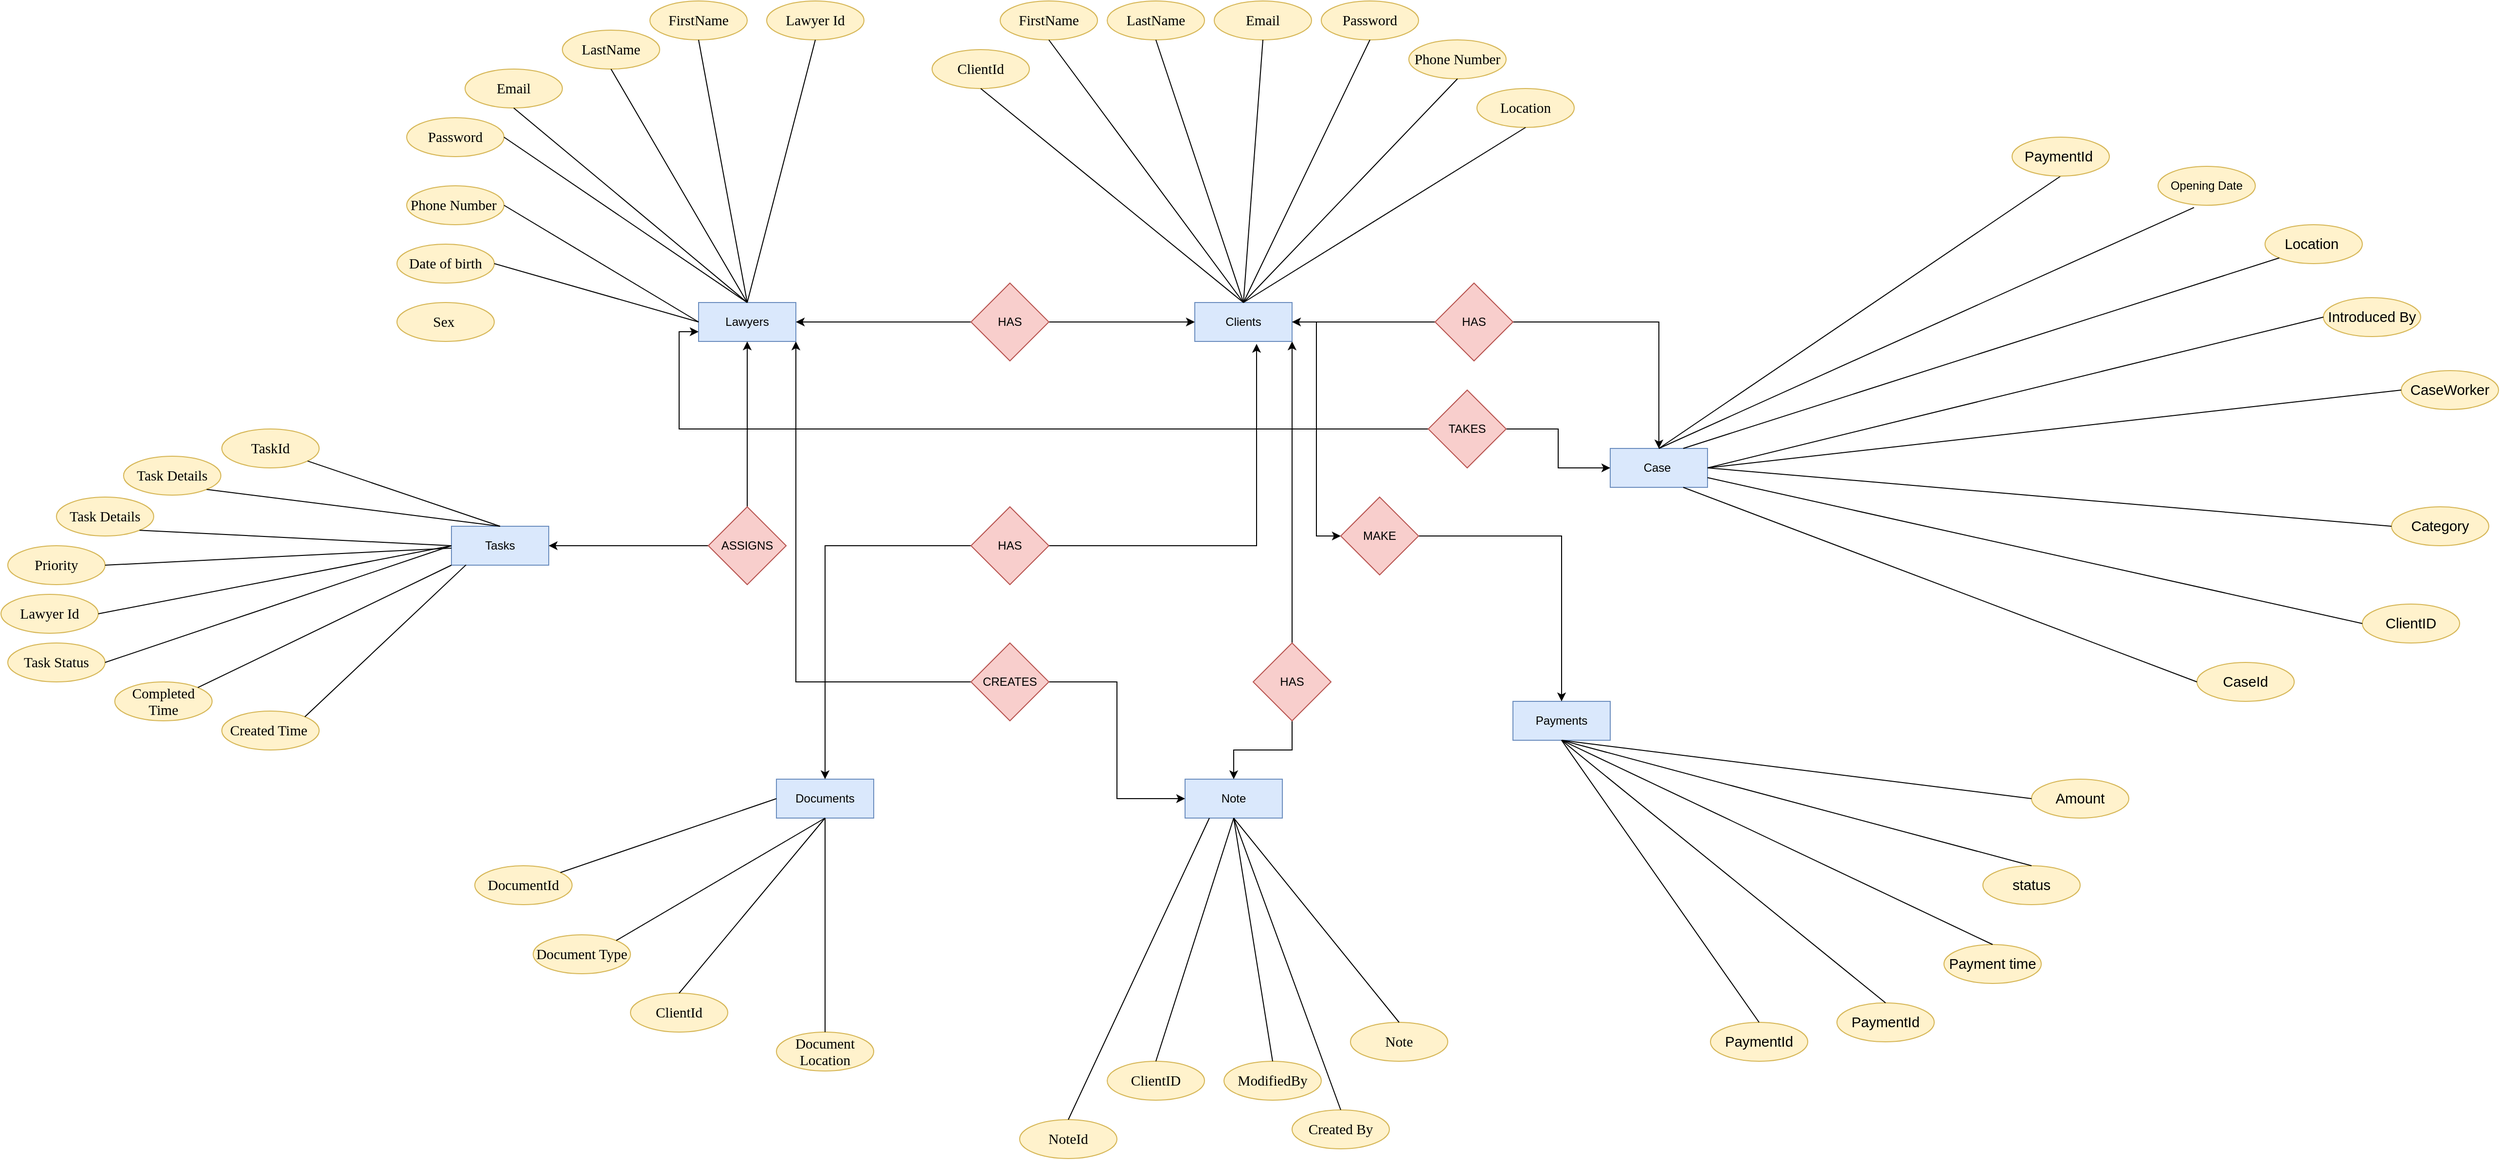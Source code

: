 <mxfile version="20.7.4" type="device"><diagram id="Td7bKDPnOObk0JLX75oe" name="Page-1"><mxGraphModel dx="3915" dy="756" grid="1" gridSize="10" guides="1" tooltips="1" connect="1" arrows="1" fold="1" page="1" pageScale="1" pageWidth="827" pageHeight="1169" math="0" shadow="0"><root><mxCell id="0"/><mxCell id="1" parent="0"/><mxCell id="ip3FR76EU3fCz5TI9xmI-1" value="Lawyers" style="whiteSpace=wrap;html=1;align=center;fillColor=#dae8fc;strokeColor=#6c8ebf;" parent="1" vertex="1"><mxGeometry x="-1400" y="550" width="100" height="40" as="geometry"/></mxCell><mxCell id="ip3FR76EU3fCz5TI9xmI-6" value="&lt;span style=&quot;font-size: 11pt; line-height: 115%; font-family: Cambria, serif;&quot;&gt;Lawyer Id&lt;/span&gt;" style="ellipse;whiteSpace=wrap;html=1;align=center;fillColor=#fff2cc;strokeColor=#d6b656;" parent="1" vertex="1"><mxGeometry x="-1330" y="240" width="100" height="40" as="geometry"/></mxCell><mxCell id="ip3FR76EU3fCz5TI9xmI-8" value="" style="endArrow=none;html=1;rounded=0;entryX=0.5;entryY=0;entryDx=0;entryDy=0;exitX=0.5;exitY=1;exitDx=0;exitDy=0;" parent="1" source="ip3FR76EU3fCz5TI9xmI-6" target="ip3FR76EU3fCz5TI9xmI-1" edge="1"><mxGeometry relative="1" as="geometry"><mxPoint x="-890" y="220" as="sourcePoint"/><mxPoint x="-720" y="220" as="targetPoint"/></mxGeometry></mxCell><mxCell id="ip3FR76EU3fCz5TI9xmI-11" value="&lt;span style=&quot;font-size: 11pt; line-height: 115%; font-family: Cambria, serif;&quot;&gt;FirstName&lt;/span&gt;" style="ellipse;whiteSpace=wrap;html=1;align=center;fillColor=#fff2cc;strokeColor=#d6b656;" parent="1" vertex="1"><mxGeometry x="-1450" y="240" width="100" height="40" as="geometry"/></mxCell><mxCell id="ip3FR76EU3fCz5TI9xmI-12" value="&lt;span style=&quot;font-size: 11pt; line-height: 115%; font-family: Cambria, serif;&quot;&gt;LastName&lt;/span&gt;" style="ellipse;whiteSpace=wrap;html=1;align=center;fillColor=#fff2cc;strokeColor=#d6b656;" parent="1" vertex="1"><mxGeometry x="-1540" y="270" width="100" height="40" as="geometry"/></mxCell><mxCell id="ip3FR76EU3fCz5TI9xmI-13" value="&lt;span style=&quot;font-size: 11pt; line-height: 115%; font-family: Cambria, serif;&quot;&gt;Email&lt;/span&gt;" style="ellipse;whiteSpace=wrap;html=1;align=center;fillColor=#fff2cc;strokeColor=#d6b656;" parent="1" vertex="1"><mxGeometry x="-1640" y="310" width="100" height="40" as="geometry"/></mxCell><mxCell id="ip3FR76EU3fCz5TI9xmI-14" value="Documents" style="whiteSpace=wrap;html=1;align=center;fillColor=#dae8fc;strokeColor=#6c8ebf;" parent="1" vertex="1"><mxGeometry x="-1320" y="1040" width="100" height="40" as="geometry"/></mxCell><mxCell id="iohqWmao3BX7HoKbUxDO-8" style="edgeStyle=orthogonalEdgeStyle;rounded=0;orthogonalLoop=1;jettySize=auto;html=1;entryX=0;entryY=0.5;entryDx=0;entryDy=0;" edge="1" parent="1" source="ip3FR76EU3fCz5TI9xmI-15" target="iohqWmao3BX7HoKbUxDO-7"><mxGeometry relative="1" as="geometry"/></mxCell><mxCell id="ip3FR76EU3fCz5TI9xmI-15" value="Clients" style="whiteSpace=wrap;html=1;align=center;fillColor=#dae8fc;strokeColor=#6c8ebf;" parent="1" vertex="1"><mxGeometry x="-890" y="550" width="100" height="40" as="geometry"/></mxCell><mxCell id="ip3FR76EU3fCz5TI9xmI-16" value="Note" style="whiteSpace=wrap;html=1;align=center;fillColor=#dae8fc;strokeColor=#6c8ebf;" parent="1" vertex="1"><mxGeometry x="-900" y="1040" width="100" height="40" as="geometry"/></mxCell><mxCell id="ip3FR76EU3fCz5TI9xmI-17" value="Tasks" style="whiteSpace=wrap;html=1;align=center;fillColor=#dae8fc;strokeColor=#6c8ebf;" parent="1" vertex="1"><mxGeometry x="-1654" y="780" width="100" height="40" as="geometry"/></mxCell><mxCell id="ip3FR76EU3fCz5TI9xmI-19" value="Payments" style="whiteSpace=wrap;html=1;align=center;fillColor=#dae8fc;strokeColor=#6c8ebf;" parent="1" vertex="1"><mxGeometry x="-563" y="960" width="100" height="40" as="geometry"/></mxCell><mxCell id="ip3FR76EU3fCz5TI9xmI-21" value="Case&amp;nbsp;" style="whiteSpace=wrap;html=1;align=center;fillColor=#dae8fc;strokeColor=#6c8ebf;" parent="1" vertex="1"><mxGeometry x="-463" y="700" width="100" height="40" as="geometry"/></mxCell><mxCell id="ip3FR76EU3fCz5TI9xmI-24" value="&lt;span style=&quot;font-size: 11pt; line-height: 115%; font-family: Cambria, serif;&quot;&gt;Password&lt;/span&gt;" style="ellipse;whiteSpace=wrap;html=1;align=center;fillColor=#fff2cc;strokeColor=#d6b656;" parent="1" vertex="1"><mxGeometry x="-1700" y="360" width="100" height="40" as="geometry"/></mxCell><mxCell id="ip3FR76EU3fCz5TI9xmI-25" value="&lt;span style=&quot;font-size: 11pt; line-height: 115%; font-family: Cambria, serif;&quot;&gt;Phone Number&amp;nbsp;&lt;/span&gt;" style="ellipse;whiteSpace=wrap;html=1;align=center;fillColor=#fff2cc;strokeColor=#d6b656;" parent="1" vertex="1"><mxGeometry x="-1700" y="430" width="100" height="40" as="geometry"/></mxCell><mxCell id="ip3FR76EU3fCz5TI9xmI-26" value="&lt;span style=&quot;font-size: 11pt; line-height: 115%; font-family: Cambria, serif;&quot;&gt;Date of birth&lt;/span&gt;" style="ellipse;whiteSpace=wrap;html=1;align=center;fillColor=#fff2cc;strokeColor=#d6b656;" parent="1" vertex="1"><mxGeometry x="-1710" y="490" width="100" height="40" as="geometry"/></mxCell><mxCell id="ip3FR76EU3fCz5TI9xmI-27" value="" style="endArrow=none;html=1;rounded=0;entryX=0.5;entryY=1;entryDx=0;entryDy=0;exitX=0.5;exitY=0;exitDx=0;exitDy=0;" parent="1" source="ip3FR76EU3fCz5TI9xmI-1" target="ip3FR76EU3fCz5TI9xmI-11" edge="1"><mxGeometry relative="1" as="geometry"><mxPoint x="-1500" y="400" as="sourcePoint"/><mxPoint x="-1340" y="400" as="targetPoint"/></mxGeometry></mxCell><mxCell id="ip3FR76EU3fCz5TI9xmI-32" value="" style="endArrow=none;html=1;rounded=0;entryX=0.5;entryY=1;entryDx=0;entryDy=0;exitX=0.5;exitY=0;exitDx=0;exitDy=0;" parent="1" source="ip3FR76EU3fCz5TI9xmI-1" target="ip3FR76EU3fCz5TI9xmI-12" edge="1"><mxGeometry relative="1" as="geometry"><mxPoint x="-1300" y="610" as="sourcePoint"/><mxPoint x="-1140" y="610" as="targetPoint"/></mxGeometry></mxCell><mxCell id="ip3FR76EU3fCz5TI9xmI-33" value="" style="endArrow=none;html=1;rounded=0;entryX=0.5;entryY=1;entryDx=0;entryDy=0;exitX=0.5;exitY=0;exitDx=0;exitDy=0;" parent="1" source="ip3FR76EU3fCz5TI9xmI-1" target="ip3FR76EU3fCz5TI9xmI-13" edge="1"><mxGeometry relative="1" as="geometry"><mxPoint x="-1300" y="610" as="sourcePoint"/><mxPoint x="-1140" y="610" as="targetPoint"/></mxGeometry></mxCell><mxCell id="ip3FR76EU3fCz5TI9xmI-34" value="" style="endArrow=none;html=1;rounded=0;exitX=1;exitY=0.5;exitDx=0;exitDy=0;entryX=0.5;entryY=0;entryDx=0;entryDy=0;" parent="1" source="ip3FR76EU3fCz5TI9xmI-24" target="ip3FR76EU3fCz5TI9xmI-1" edge="1"><mxGeometry relative="1" as="geometry"><mxPoint x="-1530" y="680" as="sourcePoint"/><mxPoint x="-1370" y="680" as="targetPoint"/></mxGeometry></mxCell><mxCell id="ip3FR76EU3fCz5TI9xmI-35" value="" style="endArrow=none;html=1;rounded=0;exitX=1;exitY=0.5;exitDx=0;exitDy=0;entryX=0;entryY=0.5;entryDx=0;entryDy=0;" parent="1" source="ip3FR76EU3fCz5TI9xmI-25" target="ip3FR76EU3fCz5TI9xmI-1" edge="1"><mxGeometry relative="1" as="geometry"><mxPoint x="-1580" y="620" as="sourcePoint"/><mxPoint x="-1420" y="620" as="targetPoint"/></mxGeometry></mxCell><mxCell id="ip3FR76EU3fCz5TI9xmI-36" value="" style="endArrow=none;html=1;rounded=0;exitX=1;exitY=0.5;exitDx=0;exitDy=0;entryX=0;entryY=0.5;entryDx=0;entryDy=0;" parent="1" source="ip3FR76EU3fCz5TI9xmI-26" target="ip3FR76EU3fCz5TI9xmI-1" edge="1"><mxGeometry relative="1" as="geometry"><mxPoint x="-1600" y="630" as="sourcePoint"/><mxPoint x="-1440" y="630" as="targetPoint"/></mxGeometry></mxCell><mxCell id="ip3FR76EU3fCz5TI9xmI-37" value="&lt;span style=&quot;font-size: 11pt; line-height: 115%; font-family: Cambria, serif;&quot;&gt;Task Details&lt;/span&gt;" style="ellipse;whiteSpace=wrap;html=1;align=center;fillColor=#fff2cc;strokeColor=#d6b656;" parent="1" vertex="1"><mxGeometry x="-1991" y="708" width="100" height="40" as="geometry"/></mxCell><mxCell id="ip3FR76EU3fCz5TI9xmI-38" value="&lt;span style=&quot;font-size: 11pt; line-height: 115%; font-family: Cambria, serif;&quot;&gt;Task Details&lt;/span&gt;" style="ellipse;whiteSpace=wrap;html=1;align=center;fillColor=#fff2cc;strokeColor=#d6b656;" parent="1" vertex="1"><mxGeometry x="-2060" y="750" width="100" height="40" as="geometry"/></mxCell><mxCell id="ip3FR76EU3fCz5TI9xmI-39" value="&lt;span style=&quot;font-size: 11pt; line-height: 115%; font-family: Cambria, serif;&quot;&gt;Priority&lt;/span&gt;" style="ellipse;whiteSpace=wrap;html=1;align=center;fillColor=#fff2cc;strokeColor=#d6b656;" parent="1" vertex="1"><mxGeometry x="-2110" y="800" width="100" height="40" as="geometry"/></mxCell><mxCell id="ip3FR76EU3fCz5TI9xmI-40" value="&lt;span style=&quot;font-size: 11pt; line-height: 115%; font-family: Cambria, serif;&quot;&gt;TaskId&lt;/span&gt;" style="ellipse;whiteSpace=wrap;html=1;align=center;fillColor=#fff2cc;strokeColor=#d6b656;" parent="1" vertex="1"><mxGeometry x="-1890" y="680" width="100" height="40" as="geometry"/></mxCell><mxCell id="ip3FR76EU3fCz5TI9xmI-41" value="&lt;span style=&quot;font-size: 11pt; line-height: 115%; font-family: Cambria, serif;&quot;&gt;Task Status&lt;/span&gt;" style="ellipse;whiteSpace=wrap;html=1;align=center;fillColor=#fff2cc;strokeColor=#d6b656;" parent="1" vertex="1"><mxGeometry x="-2110" y="900" width="100" height="40" as="geometry"/></mxCell><mxCell id="ip3FR76EU3fCz5TI9xmI-42" value="&lt;span style=&quot;font-size: 11pt; line-height: 115%; font-family: Cambria, serif;&quot;&gt;Completed Time&lt;/span&gt;" style="ellipse;whiteSpace=wrap;html=1;align=center;fillColor=#fff2cc;strokeColor=#d6b656;" parent="1" vertex="1"><mxGeometry x="-2000" y="940" width="100" height="40" as="geometry"/></mxCell><mxCell id="ip3FR76EU3fCz5TI9xmI-44" value="&lt;span style=&quot;font-size: 11pt; line-height: 115%; font-family: Cambria, serif;&quot;&gt;Created Time&amp;nbsp;&lt;/span&gt;" style="ellipse;whiteSpace=wrap;html=1;align=center;fillColor=#fff2cc;strokeColor=#d6b656;" parent="1" vertex="1"><mxGeometry x="-1890" y="970" width="100" height="40" as="geometry"/></mxCell><mxCell id="ip3FR76EU3fCz5TI9xmI-45" value="&lt;span style=&quot;font-size: 11pt; line-height: 115%; font-family: Cambria, serif;&quot;&gt;Lawyer Id&lt;/span&gt;" style="ellipse;whiteSpace=wrap;html=1;align=center;fillColor=#fff2cc;strokeColor=#d6b656;" parent="1" vertex="1"><mxGeometry x="-2117" y="850" width="100" height="40" as="geometry"/></mxCell><mxCell id="ip3FR76EU3fCz5TI9xmI-46" value="" style="endArrow=none;html=1;rounded=0;entryX=0.5;entryY=0;entryDx=0;entryDy=0;" parent="1" source="ip3FR76EU3fCz5TI9xmI-40" target="ip3FR76EU3fCz5TI9xmI-17" edge="1"><mxGeometry relative="1" as="geometry"><mxPoint x="-1810" y="820" as="sourcePoint"/><mxPoint x="-1650" y="820" as="targetPoint"/></mxGeometry></mxCell><mxCell id="ip3FR76EU3fCz5TI9xmI-47" value="" style="endArrow=none;html=1;rounded=0;exitX=1;exitY=1;exitDx=0;exitDy=0;entryX=0.5;entryY=0;entryDx=0;entryDy=0;" parent="1" source="ip3FR76EU3fCz5TI9xmI-37" target="ip3FR76EU3fCz5TI9xmI-17" edge="1"><mxGeometry relative="1" as="geometry"><mxPoint x="-1850" y="820" as="sourcePoint"/><mxPoint x="-1690" y="820" as="targetPoint"/></mxGeometry></mxCell><mxCell id="ip3FR76EU3fCz5TI9xmI-48" value="" style="endArrow=none;html=1;rounded=0;exitX=1;exitY=1;exitDx=0;exitDy=0;entryX=0;entryY=0.5;entryDx=0;entryDy=0;" parent="1" source="ip3FR76EU3fCz5TI9xmI-38" target="ip3FR76EU3fCz5TI9xmI-17" edge="1"><mxGeometry relative="1" as="geometry"><mxPoint x="-1870" y="840" as="sourcePoint"/><mxPoint x="-1710" y="840" as="targetPoint"/></mxGeometry></mxCell><mxCell id="ip3FR76EU3fCz5TI9xmI-49" value="" style="endArrow=none;html=1;rounded=0;exitX=1;exitY=0.5;exitDx=0;exitDy=0;" parent="1" source="ip3FR76EU3fCz5TI9xmI-39" edge="1" target="ip3FR76EU3fCz5TI9xmI-17"><mxGeometry relative="1" as="geometry"><mxPoint x="-1930" y="840" as="sourcePoint"/><mxPoint x="-1650" y="850" as="targetPoint"/></mxGeometry></mxCell><mxCell id="ip3FR76EU3fCz5TI9xmI-58" value="" style="endArrow=none;html=1;rounded=0;exitX=1;exitY=0.5;exitDx=0;exitDy=0;entryX=0;entryY=0.5;entryDx=0;entryDy=0;" parent="1" source="ip3FR76EU3fCz5TI9xmI-41" target="ip3FR76EU3fCz5TI9xmI-17" edge="1"><mxGeometry relative="1" as="geometry"><mxPoint x="-1840" y="920" as="sourcePoint"/><mxPoint x="-1680" y="920" as="targetPoint"/></mxGeometry></mxCell><mxCell id="ip3FR76EU3fCz5TI9xmI-59" value="" style="endArrow=none;html=1;rounded=0;exitX=1;exitY=0.5;exitDx=0;exitDy=0;entryX=0;entryY=0.5;entryDx=0;entryDy=0;" parent="1" source="ip3FR76EU3fCz5TI9xmI-45" target="ip3FR76EU3fCz5TI9xmI-17" edge="1"><mxGeometry relative="1" as="geometry"><mxPoint x="-1840" y="920" as="sourcePoint"/><mxPoint x="-1660" y="850" as="targetPoint"/></mxGeometry></mxCell><mxCell id="ip3FR76EU3fCz5TI9xmI-60" value="" style="endArrow=none;html=1;rounded=0;exitX=1;exitY=0;exitDx=0;exitDy=0;entryX=0.15;entryY=0.992;entryDx=0;entryDy=0;entryPerimeter=0;" parent="1" source="ip3FR76EU3fCz5TI9xmI-44" target="ip3FR76EU3fCz5TI9xmI-17" edge="1"><mxGeometry relative="1" as="geometry"><mxPoint x="-1840" y="920" as="sourcePoint"/><mxPoint x="-1680" y="920" as="targetPoint"/></mxGeometry></mxCell><mxCell id="ip3FR76EU3fCz5TI9xmI-61" value="" style="endArrow=none;html=1;rounded=0;exitX=1;exitY=0;exitDx=0;exitDy=0;entryX=0;entryY=1;entryDx=0;entryDy=0;" parent="1" source="ip3FR76EU3fCz5TI9xmI-42" target="ip3FR76EU3fCz5TI9xmI-17" edge="1"><mxGeometry relative="1" as="geometry"><mxPoint x="-1840" y="920" as="sourcePoint"/><mxPoint x="-1680" y="920" as="targetPoint"/></mxGeometry></mxCell><mxCell id="ip3FR76EU3fCz5TI9xmI-62" value="&lt;span style=&quot;font-size: 11pt; line-height: 115%; font-family: Cambria, serif;&quot;&gt;Document Type&lt;/span&gt;" style="ellipse;whiteSpace=wrap;html=1;align=center;fillColor=#fff2cc;strokeColor=#d6b656;" parent="1" vertex="1"><mxGeometry x="-1570" y="1200" width="100" height="40" as="geometry"/></mxCell><mxCell id="ip3FR76EU3fCz5TI9xmI-63" value="&lt;span style=&quot;font-size: 11pt; line-height: 115%; font-family: Cambria, serif;&quot;&gt;ClientId&lt;/span&gt;" style="ellipse;whiteSpace=wrap;html=1;align=center;fillColor=#fff2cc;strokeColor=#d6b656;" parent="1" vertex="1"><mxGeometry x="-1470" y="1260" width="100" height="40" as="geometry"/></mxCell><mxCell id="ip3FR76EU3fCz5TI9xmI-64" value="&lt;span style=&quot;font-size: 11pt; line-height: 115%; font-family: Cambria, serif;&quot;&gt;Document Location&lt;/span&gt;" style="ellipse;whiteSpace=wrap;html=1;align=center;fillColor=#fff2cc;strokeColor=#d6b656;" parent="1" vertex="1"><mxGeometry x="-1320" y="1300" width="100" height="40" as="geometry"/></mxCell><mxCell id="ip3FR76EU3fCz5TI9xmI-65" value="&lt;span style=&quot;font-size: 11pt; line-height: 115%; font-family: Cambria, serif;&quot;&gt;DocumentId&lt;/span&gt;" style="ellipse;whiteSpace=wrap;html=1;align=center;fillColor=#fff2cc;strokeColor=#d6b656;" parent="1" vertex="1"><mxGeometry x="-1630" y="1129" width="100" height="40" as="geometry"/></mxCell><mxCell id="ip3FR76EU3fCz5TI9xmI-67" value="" style="endArrow=none;html=1;rounded=0;exitX=0.5;exitY=0;exitDx=0;exitDy=0;entryX=0.5;entryY=1;entryDx=0;entryDy=0;" parent="1" source="ip3FR76EU3fCz5TI9xmI-64" target="ip3FR76EU3fCz5TI9xmI-14" edge="1"><mxGeometry relative="1" as="geometry"><mxPoint x="-1190" y="1040" as="sourcePoint"/><mxPoint x="-1030" y="1040" as="targetPoint"/></mxGeometry></mxCell><mxCell id="ip3FR76EU3fCz5TI9xmI-68" value="" style="endArrow=none;html=1;rounded=0;exitX=0.5;exitY=0;exitDx=0;exitDy=0;entryX=0.5;entryY=1;entryDx=0;entryDy=0;" parent="1" source="ip3FR76EU3fCz5TI9xmI-63" target="ip3FR76EU3fCz5TI9xmI-14" edge="1"><mxGeometry relative="1" as="geometry"><mxPoint x="-1190" y="1040" as="sourcePoint"/><mxPoint x="-1030" y="1040" as="targetPoint"/></mxGeometry></mxCell><mxCell id="ip3FR76EU3fCz5TI9xmI-69" value="" style="endArrow=none;html=1;rounded=0;exitX=1;exitY=0;exitDx=0;exitDy=0;entryX=0.5;entryY=1;entryDx=0;entryDy=0;" parent="1" source="ip3FR76EU3fCz5TI9xmI-62" target="ip3FR76EU3fCz5TI9xmI-14" edge="1"><mxGeometry relative="1" as="geometry"><mxPoint x="-1190" y="1040" as="sourcePoint"/><mxPoint x="-1030" y="1040" as="targetPoint"/></mxGeometry></mxCell><mxCell id="ip3FR76EU3fCz5TI9xmI-70" value="" style="endArrow=none;html=1;rounded=0;entryX=0;entryY=0.5;entryDx=0;entryDy=0;" parent="1" source="ip3FR76EU3fCz5TI9xmI-65" target="ip3FR76EU3fCz5TI9xmI-14" edge="1"><mxGeometry relative="1" as="geometry"><mxPoint x="-1190" y="1040" as="sourcePoint"/><mxPoint x="-1030" y="1040" as="targetPoint"/></mxGeometry></mxCell><mxCell id="ip3FR76EU3fCz5TI9xmI-73" value="&lt;span style=&quot;font-size: 11pt; line-height: 115%; font-family: Cambria, serif;&quot;&gt;FirstName&lt;/span&gt;" style="ellipse;whiteSpace=wrap;html=1;align=center;fillColor=#fff2cc;strokeColor=#d6b656;" parent="1" vertex="1"><mxGeometry x="-1090" y="240" width="100" height="40" as="geometry"/></mxCell><mxCell id="ip3FR76EU3fCz5TI9xmI-74" value="&lt;span style=&quot;font-size: 11pt; line-height: 115%; font-family: Cambria, serif;&quot;&gt;LastName&lt;/span&gt;" style="ellipse;whiteSpace=wrap;html=1;align=center;fillColor=#fff2cc;strokeColor=#d6b656;" parent="1" vertex="1"><mxGeometry x="-980" y="240" width="100" height="40" as="geometry"/></mxCell><mxCell id="ip3FR76EU3fCz5TI9xmI-75" value="&lt;span style=&quot;font-size: 11pt; line-height: 115%; font-family: Cambria, serif;&quot;&gt;Email&lt;/span&gt;" style="ellipse;whiteSpace=wrap;html=1;align=center;fillColor=#fff2cc;strokeColor=#d6b656;" parent="1" vertex="1"><mxGeometry x="-870" y="240" width="100" height="40" as="geometry"/></mxCell><mxCell id="ip3FR76EU3fCz5TI9xmI-76" value="&lt;span style=&quot;font-size: 11pt; line-height: 115%; font-family: Cambria, serif;&quot;&gt;Password&lt;/span&gt;" style="ellipse;whiteSpace=wrap;html=1;align=center;fillColor=#fff2cc;strokeColor=#d6b656;" parent="1" vertex="1"><mxGeometry x="-760" y="240" width="100" height="40" as="geometry"/></mxCell><mxCell id="ip3FR76EU3fCz5TI9xmI-77" value="&lt;span style=&quot;font-size: 11pt; line-height: 115%; font-family: Cambria, serif;&quot;&gt;Phone Number&lt;/span&gt;" style="ellipse;whiteSpace=wrap;html=1;align=center;fillColor=#fff2cc;strokeColor=#d6b656;" parent="1" vertex="1"><mxGeometry x="-670" y="280" width="100" height="40" as="geometry"/></mxCell><mxCell id="ip3FR76EU3fCz5TI9xmI-78" value="&lt;span style=&quot;font-size: 11pt; line-height: 115%; font-family: Cambria, serif;&quot;&gt;ClientId&lt;/span&gt;" style="ellipse;whiteSpace=wrap;html=1;align=center;fillColor=#fff2cc;strokeColor=#d6b656;" parent="1" vertex="1"><mxGeometry x="-1160" y="290" width="100" height="40" as="geometry"/></mxCell><mxCell id="ip3FR76EU3fCz5TI9xmI-79" value="&lt;span style=&quot;font-size: 11pt; line-height: 115%; font-family: Cambria, serif;&quot;&gt;Location&lt;/span&gt;" style="ellipse;whiteSpace=wrap;html=1;align=center;fillColor=#fff2cc;strokeColor=#d6b656;" parent="1" vertex="1"><mxGeometry x="-600" y="330" width="100" height="40" as="geometry"/></mxCell><mxCell id="ip3FR76EU3fCz5TI9xmI-82" value="" style="endArrow=none;html=1;rounded=0;exitX=0.5;exitY=1;exitDx=0;exitDy=0;entryX=0.5;entryY=0;entryDx=0;entryDy=0;" parent="1" source="ip3FR76EU3fCz5TI9xmI-79" target="ip3FR76EU3fCz5TI9xmI-15" edge="1"><mxGeometry relative="1" as="geometry"><mxPoint x="-1190" y="540" as="sourcePoint"/><mxPoint x="-1030" y="540" as="targetPoint"/></mxGeometry></mxCell><mxCell id="ip3FR76EU3fCz5TI9xmI-83" value="" style="endArrow=none;html=1;rounded=0;exitX=0.5;exitY=1;exitDx=0;exitDy=0;entryX=0.5;entryY=0;entryDx=0;entryDy=0;" parent="1" source="ip3FR76EU3fCz5TI9xmI-77" target="ip3FR76EU3fCz5TI9xmI-15" edge="1"><mxGeometry relative="1" as="geometry"><mxPoint x="-1190" y="540" as="sourcePoint"/><mxPoint x="-1030" y="540" as="targetPoint"/></mxGeometry></mxCell><mxCell id="ip3FR76EU3fCz5TI9xmI-84" value="" style="endArrow=none;html=1;rounded=0;exitX=0.5;exitY=1;exitDx=0;exitDy=0;entryX=0.5;entryY=0;entryDx=0;entryDy=0;" parent="1" source="ip3FR76EU3fCz5TI9xmI-76" target="ip3FR76EU3fCz5TI9xmI-15" edge="1"><mxGeometry relative="1" as="geometry"><mxPoint x="-1190" y="540" as="sourcePoint"/><mxPoint x="-1030" y="540" as="targetPoint"/></mxGeometry></mxCell><mxCell id="ip3FR76EU3fCz5TI9xmI-85" value="" style="endArrow=none;html=1;rounded=0;exitX=0.5;exitY=1;exitDx=0;exitDy=0;entryX=0.5;entryY=0;entryDx=0;entryDy=0;" parent="1" source="ip3FR76EU3fCz5TI9xmI-75" target="ip3FR76EU3fCz5TI9xmI-15" edge="1"><mxGeometry relative="1" as="geometry"><mxPoint x="-1190" y="540" as="sourcePoint"/><mxPoint x="-1030" y="540" as="targetPoint"/></mxGeometry></mxCell><mxCell id="ip3FR76EU3fCz5TI9xmI-86" value="" style="endArrow=none;html=1;rounded=0;exitX=0.5;exitY=1;exitDx=0;exitDy=0;entryX=0.5;entryY=0;entryDx=0;entryDy=0;" parent="1" source="ip3FR76EU3fCz5TI9xmI-74" target="ip3FR76EU3fCz5TI9xmI-15" edge="1"><mxGeometry relative="1" as="geometry"><mxPoint x="-1190" y="540" as="sourcePoint"/><mxPoint x="-1030" y="540" as="targetPoint"/></mxGeometry></mxCell><mxCell id="ip3FR76EU3fCz5TI9xmI-87" value="" style="endArrow=none;html=1;rounded=0;exitX=0.5;exitY=1;exitDx=0;exitDy=0;entryX=0.5;entryY=0;entryDx=0;entryDy=0;" parent="1" source="ip3FR76EU3fCz5TI9xmI-73" target="ip3FR76EU3fCz5TI9xmI-15" edge="1"><mxGeometry relative="1" as="geometry"><mxPoint x="-1190" y="540" as="sourcePoint"/><mxPoint x="-1030" y="540" as="targetPoint"/></mxGeometry></mxCell><mxCell id="ip3FR76EU3fCz5TI9xmI-88" value="" style="endArrow=none;html=1;rounded=0;exitX=0.5;exitY=1;exitDx=0;exitDy=0;entryX=0.5;entryY=0;entryDx=0;entryDy=0;" parent="1" source="ip3FR76EU3fCz5TI9xmI-78" target="ip3FR76EU3fCz5TI9xmI-15" edge="1"><mxGeometry relative="1" as="geometry"><mxPoint x="-1190" y="540" as="sourcePoint"/><mxPoint x="-1030" y="540" as="targetPoint"/></mxGeometry></mxCell><mxCell id="ip3FR76EU3fCz5TI9xmI-89" value="&lt;span style=&quot;font-size: 11pt; line-height: 115%; font-family: Cambria, serif;&quot;&gt;ClientID&lt;/span&gt;" style="ellipse;whiteSpace=wrap;html=1;align=center;fillColor=#fff2cc;strokeColor=#d6b656;" parent="1" vertex="1"><mxGeometry x="-980" y="1330" width="100" height="40" as="geometry"/></mxCell><mxCell id="ip3FR76EU3fCz5TI9xmI-90" value="&lt;span style=&quot;font-size: 11pt; line-height: 115%; font-family: Cambria, serif;&quot;&gt;ModifiedBy&lt;/span&gt;" style="ellipse;whiteSpace=wrap;html=1;align=center;fillColor=#fff2cc;strokeColor=#d6b656;" parent="1" vertex="1"><mxGeometry x="-860" y="1330" width="100" height="40" as="geometry"/></mxCell><mxCell id="ip3FR76EU3fCz5TI9xmI-91" value="&lt;span style=&quot;font-size: 11pt; line-height: 115%; font-family: Cambria, serif;&quot;&gt;Created By&lt;/span&gt;" style="ellipse;whiteSpace=wrap;html=1;align=center;fillColor=#fff2cc;strokeColor=#d6b656;" parent="1" vertex="1"><mxGeometry x="-790" y="1380" width="100" height="40" as="geometry"/></mxCell><mxCell id="ip3FR76EU3fCz5TI9xmI-92" value="&lt;span style=&quot;font-size: 11pt; line-height: 115%; font-family: Cambria, serif;&quot;&gt;NoteId&lt;/span&gt;" style="ellipse;whiteSpace=wrap;html=1;align=center;fillColor=#fff2cc;strokeColor=#d6b656;" parent="1" vertex="1"><mxGeometry x="-1070" y="1390" width="100" height="40" as="geometry"/></mxCell><mxCell id="ip3FR76EU3fCz5TI9xmI-93" value="&lt;span style=&quot;font-size: 11pt; line-height: 115%; font-family: Cambria, serif;&quot;&gt;Note&lt;/span&gt;" style="ellipse;whiteSpace=wrap;html=1;align=center;fillColor=#fff2cc;strokeColor=#d6b656;" parent="1" vertex="1"><mxGeometry x="-730" y="1290" width="100" height="40" as="geometry"/></mxCell><mxCell id="ip3FR76EU3fCz5TI9xmI-96" value="" style="endArrow=none;html=1;rounded=0;exitX=0.5;exitY=1;exitDx=0;exitDy=0;entryX=0.5;entryY=0;entryDx=0;entryDy=0;" parent="1" source="ip3FR76EU3fCz5TI9xmI-16" target="ip3FR76EU3fCz5TI9xmI-93" edge="1"><mxGeometry relative="1" as="geometry"><mxPoint x="-1190" y="1370" as="sourcePoint"/><mxPoint x="-1030" y="1370" as="targetPoint"/></mxGeometry></mxCell><mxCell id="ip3FR76EU3fCz5TI9xmI-97" value="" style="endArrow=none;html=1;rounded=0;exitX=0.5;exitY=1;exitDx=0;exitDy=0;entryX=0.5;entryY=0;entryDx=0;entryDy=0;" parent="1" source="ip3FR76EU3fCz5TI9xmI-16" target="ip3FR76EU3fCz5TI9xmI-91" edge="1"><mxGeometry relative="1" as="geometry"><mxPoint x="-1190" y="1370" as="sourcePoint"/><mxPoint x="-1030" y="1370" as="targetPoint"/></mxGeometry></mxCell><mxCell id="ip3FR76EU3fCz5TI9xmI-98" value="" style="endArrow=none;html=1;rounded=0;exitX=0.5;exitY=1;exitDx=0;exitDy=0;entryX=0.5;entryY=0;entryDx=0;entryDy=0;" parent="1" source="ip3FR76EU3fCz5TI9xmI-16" target="ip3FR76EU3fCz5TI9xmI-90" edge="1"><mxGeometry relative="1" as="geometry"><mxPoint x="-1190" y="1370" as="sourcePoint"/><mxPoint x="-1030" y="1370" as="targetPoint"/></mxGeometry></mxCell><mxCell id="ip3FR76EU3fCz5TI9xmI-99" value="" style="endArrow=none;html=1;rounded=0;exitX=0.5;exitY=1;exitDx=0;exitDy=0;entryX=0.5;entryY=0;entryDx=0;entryDy=0;" parent="1" source="ip3FR76EU3fCz5TI9xmI-16" target="ip3FR76EU3fCz5TI9xmI-89" edge="1"><mxGeometry relative="1" as="geometry"><mxPoint x="-1190" y="1370" as="sourcePoint"/><mxPoint x="-1030" y="1370" as="targetPoint"/></mxGeometry></mxCell><mxCell id="ip3FR76EU3fCz5TI9xmI-100" value="" style="endArrow=none;html=1;rounded=0;exitX=0.25;exitY=1;exitDx=0;exitDy=0;entryX=0.5;entryY=0;entryDx=0;entryDy=0;" parent="1" source="ip3FR76EU3fCz5TI9xmI-16" target="ip3FR76EU3fCz5TI9xmI-92" edge="1"><mxGeometry relative="1" as="geometry"><mxPoint x="-1190" y="1370" as="sourcePoint"/><mxPoint x="-1030" y="1370" as="targetPoint"/></mxGeometry></mxCell><mxCell id="ip3FR76EU3fCz5TI9xmI-102" value="&lt;span style=&quot;font-size:11.0pt;line-height:115%;&lt;br/&gt;font-family:&amp;quot;Cambria&amp;quot;,serif;mso-fareast-font-family:Cambria;mso-bidi-font-family:&lt;br/&gt;Cambria;mso-ansi-language:EN-US;mso-fareast-language:EN-GB;mso-bidi-language:&lt;br/&gt;AR-SA&quot;&gt;PaymentId&lt;/span&gt;" style="ellipse;whiteSpace=wrap;html=1;align=center;fillColor=#fff2cc;strokeColor=#d6b656;" parent="1" vertex="1"><mxGeometry x="-360" y="1290" width="100" height="40" as="geometry"/></mxCell><mxCell id="ip3FR76EU3fCz5TI9xmI-103" value="&lt;span style=&quot;font-size:11.0pt;line-height:115%;&lt;br/&gt;font-family:&amp;quot;Cambria&amp;quot;,serif;mso-fareast-font-family:Cambria;mso-bidi-font-family:&lt;br/&gt;Cambria;mso-ansi-language:EN-US;mso-fareast-language:EN-GB;mso-bidi-language:&lt;br/&gt;AR-SA&quot;&gt;PaymentId&lt;/span&gt;" style="ellipse;whiteSpace=wrap;html=1;align=center;fillColor=#fff2cc;strokeColor=#d6b656;" parent="1" vertex="1"><mxGeometry x="-230" y="1270" width="100" height="40" as="geometry"/></mxCell><mxCell id="ip3FR76EU3fCz5TI9xmI-104" value="&lt;span style=&quot;font-size:11.0pt;line-height:115%;&lt;br/&gt;font-family:&amp;quot;Cambria&amp;quot;,serif;mso-fareast-font-family:Cambria;mso-bidi-font-family:&lt;br/&gt;Cambria;mso-ansi-language:EN-US;mso-fareast-language:EN-GB;mso-bidi-language:&lt;br/&gt;AR-SA&quot;&gt;Payment time&lt;/span&gt;" style="ellipse;whiteSpace=wrap;html=1;align=center;fillColor=#fff2cc;strokeColor=#d6b656;" parent="1" vertex="1"><mxGeometry x="-120" y="1210" width="100" height="40" as="geometry"/></mxCell><mxCell id="ip3FR76EU3fCz5TI9xmI-105" value="&lt;span style=&quot;font-size:11.0pt;line-height:115%;&lt;br/&gt;font-family:&amp;quot;Cambria&amp;quot;,serif;mso-fareast-font-family:Cambria;mso-bidi-font-family:&lt;br/&gt;Cambria;mso-ansi-language:EN-US;mso-fareast-language:EN-GB;mso-bidi-language:&lt;br/&gt;AR-SA&quot;&gt;status&lt;/span&gt;" style="ellipse;whiteSpace=wrap;html=1;align=center;fillColor=#fff2cc;strokeColor=#d6b656;" parent="1" vertex="1"><mxGeometry x="-80" y="1129" width="100" height="40" as="geometry"/></mxCell><mxCell id="ip3FR76EU3fCz5TI9xmI-106" value="&lt;span style=&quot;font-size:11.0pt;line-height:115%;&lt;br/&gt;font-family:&amp;quot;Cambria&amp;quot;,serif;mso-fareast-font-family:Cambria;mso-bidi-font-family:&lt;br/&gt;Cambria;mso-ansi-language:EN-US;mso-fareast-language:EN-GB;mso-bidi-language:&lt;br/&gt;AR-SA&quot;&gt;Amount&lt;/span&gt;" style="ellipse;whiteSpace=wrap;html=1;align=center;fillColor=#fff2cc;strokeColor=#d6b656;" parent="1" vertex="1"><mxGeometry x="-30" y="1040" width="100" height="40" as="geometry"/></mxCell><mxCell id="ip3FR76EU3fCz5TI9xmI-107" value="" style="endArrow=none;html=1;rounded=0;exitX=0.37;exitY=1.058;exitDx=0;exitDy=0;exitPerimeter=0;entryX=0.5;entryY=0;entryDx=0;entryDy=0;" parent="1" source="ip3FR76EU3fCz5TI9xmI-115" target="ip3FR76EU3fCz5TI9xmI-21" edge="1"><mxGeometry relative="1" as="geometry"><mxPoint x="-760" y="870" as="sourcePoint"/><mxPoint x="-600" y="870" as="targetPoint"/></mxGeometry></mxCell><mxCell id="ip3FR76EU3fCz5TI9xmI-108" value="" style="endArrow=none;html=1;rounded=0;exitX=0.5;exitY=1;exitDx=0;exitDy=0;entryX=0.5;entryY=0;entryDx=0;entryDy=0;" parent="1" source="ip3FR76EU3fCz5TI9xmI-114" target="ip3FR76EU3fCz5TI9xmI-21" edge="1"><mxGeometry relative="1" as="geometry"><mxPoint x="-760" y="870" as="sourcePoint"/><mxPoint x="-600" y="870" as="targetPoint"/></mxGeometry></mxCell><mxCell id="ip3FR76EU3fCz5TI9xmI-109" value="" style="endArrow=none;html=1;rounded=0;exitX=0;exitY=0.5;exitDx=0;exitDy=0;entryX=0.5;entryY=1;entryDx=0;entryDy=0;" parent="1" source="ip3FR76EU3fCz5TI9xmI-106" target="ip3FR76EU3fCz5TI9xmI-19" edge="1"><mxGeometry relative="1" as="geometry"><mxPoint x="-760" y="870" as="sourcePoint"/><mxPoint x="-600" y="870" as="targetPoint"/></mxGeometry></mxCell><mxCell id="ip3FR76EU3fCz5TI9xmI-110" value="" style="endArrow=none;html=1;rounded=0;exitX=0.5;exitY=0;exitDx=0;exitDy=0;entryX=0.5;entryY=1;entryDx=0;entryDy=0;" parent="1" source="ip3FR76EU3fCz5TI9xmI-105" target="ip3FR76EU3fCz5TI9xmI-19" edge="1"><mxGeometry relative="1" as="geometry"><mxPoint x="-760" y="870" as="sourcePoint"/><mxPoint x="-280" y="1020" as="targetPoint"/></mxGeometry></mxCell><mxCell id="ip3FR76EU3fCz5TI9xmI-111" value="" style="endArrow=none;html=1;rounded=0;exitX=0.5;exitY=0;exitDx=0;exitDy=0;entryX=0.5;entryY=1;entryDx=0;entryDy=0;" parent="1" source="ip3FR76EU3fCz5TI9xmI-104" target="ip3FR76EU3fCz5TI9xmI-19" edge="1"><mxGeometry relative="1" as="geometry"><mxPoint x="-760" y="870" as="sourcePoint"/><mxPoint x="-600" y="870" as="targetPoint"/></mxGeometry></mxCell><mxCell id="ip3FR76EU3fCz5TI9xmI-112" value="" style="endArrow=none;html=1;rounded=0;exitX=0.5;exitY=0;exitDx=0;exitDy=0;entryX=0.5;entryY=1;entryDx=0;entryDy=0;" parent="1" source="ip3FR76EU3fCz5TI9xmI-103" target="ip3FR76EU3fCz5TI9xmI-19" edge="1"><mxGeometry relative="1" as="geometry"><mxPoint x="-760" y="870" as="sourcePoint"/><mxPoint x="-600" y="870" as="targetPoint"/></mxGeometry></mxCell><mxCell id="ip3FR76EU3fCz5TI9xmI-113" value="" style="endArrow=none;html=1;rounded=0;exitX=0.5;exitY=0;exitDx=0;exitDy=0;entryX=0.5;entryY=1;entryDx=0;entryDy=0;" parent="1" source="ip3FR76EU3fCz5TI9xmI-102" target="ip3FR76EU3fCz5TI9xmI-19" edge="1"><mxGeometry relative="1" as="geometry"><mxPoint x="-760" y="870" as="sourcePoint"/><mxPoint x="-600" y="870" as="targetPoint"/></mxGeometry></mxCell><mxCell id="ip3FR76EU3fCz5TI9xmI-114" value="&lt;span style=&quot;font-size:11.0pt;line-height:115%;&lt;br/&gt;font-family:&amp;quot;Cambria&amp;quot;,serif;mso-fareast-font-family:Cambria;mso-bidi-font-family:&lt;br/&gt;Cambria;mso-ansi-language:EN-US;mso-fareast-language:EN-GB;mso-bidi-language:&lt;br/&gt;AR-SA&quot;&gt;PaymentId&amp;nbsp;&lt;/span&gt;" style="ellipse;whiteSpace=wrap;html=1;align=center;fillColor=#fff2cc;strokeColor=#d6b656;" parent="1" vertex="1"><mxGeometry x="-50" y="380" width="100" height="40" as="geometry"/></mxCell><mxCell id="ip3FR76EU3fCz5TI9xmI-115" value="&lt;span&gt;Opening Date&lt;br&gt;&lt;/span&gt;" style="ellipse;whiteSpace=wrap;html=1;align=center;fillColor=#fff2cc;strokeColor=#d6b656;" parent="1" vertex="1"><mxGeometry x="100" y="410" width="100" height="40" as="geometry"/></mxCell><mxCell id="ip3FR76EU3fCz5TI9xmI-116" value="&lt;span style=&quot;font-size:11.0pt;line-height:115%;&lt;br/&gt;font-family:&amp;quot;Cambria&amp;quot;,serif;mso-fareast-font-family:Cambria;mso-bidi-font-family:&lt;br/&gt;Cambria;mso-ansi-language:EN-US;mso-fareast-language:EN-GB;mso-bidi-language:&lt;br/&gt;AR-SA&quot;&gt;Location&amp;nbsp;&lt;/span&gt;" style="ellipse;whiteSpace=wrap;html=1;align=center;fillColor=#fff2cc;strokeColor=#d6b656;" parent="1" vertex="1"><mxGeometry x="210" y="470" width="100" height="40" as="geometry"/></mxCell><mxCell id="ip3FR76EU3fCz5TI9xmI-117" value="&lt;span style=&quot;font-size:11.0pt;line-height:115%;&lt;br/&gt;font-family:&amp;quot;Cambria&amp;quot;,serif;mso-fareast-font-family:Cambria;mso-bidi-font-family:&lt;br/&gt;Cambria;mso-ansi-language:EN-US;mso-fareast-language:EN-GB;mso-bidi-language:&lt;br/&gt;AR-SA&quot;&gt;Introduced By&lt;/span&gt;" style="ellipse;whiteSpace=wrap;html=1;align=center;fillColor=#fff2cc;strokeColor=#d6b656;" parent="1" vertex="1"><mxGeometry x="270" y="545" width="100" height="40" as="geometry"/></mxCell><mxCell id="ip3FR76EU3fCz5TI9xmI-118" value="&lt;span style=&quot;font-size:11.0pt;line-height:115%;&lt;br/&gt;font-family:&amp;quot;Cambria&amp;quot;,serif;mso-fareast-font-family:Cambria;mso-bidi-font-family:&lt;br/&gt;Cambria;mso-ansi-language:EN-US;mso-fareast-language:EN-GB;mso-bidi-language:&lt;br/&gt;AR-SA&quot;&gt;CaseWorker&lt;/span&gt;" style="ellipse;whiteSpace=wrap;html=1;align=center;fillColor=#fff2cc;strokeColor=#d6b656;" parent="1" vertex="1"><mxGeometry x="350" y="620" width="100" height="40" as="geometry"/></mxCell><mxCell id="ip3FR76EU3fCz5TI9xmI-119" value="&lt;span style=&quot;font-size:11.0pt;line-height:115%;&lt;br/&gt;font-family:&amp;quot;Cambria&amp;quot;,serif;mso-fareast-font-family:Cambria;mso-bidi-font-family:&lt;br/&gt;Cambria;mso-ansi-language:EN-US;mso-fareast-language:EN-GB;mso-bidi-language:&lt;br/&gt;AR-SA&quot;&gt;Category&lt;/span&gt;" style="ellipse;whiteSpace=wrap;html=1;align=center;fillColor=#fff2cc;strokeColor=#d6b656;" parent="1" vertex="1"><mxGeometry x="340" y="760" width="100" height="40" as="geometry"/></mxCell><mxCell id="ip3FR76EU3fCz5TI9xmI-120" value="&lt;span style=&quot;font-size:11.0pt;line-height:115%;&lt;br/&gt;font-family:&amp;quot;Cambria&amp;quot;,serif;mso-fareast-font-family:Cambria;mso-bidi-font-family:&lt;br/&gt;Cambria;mso-ansi-language:EN-US;mso-fareast-language:EN-GB;mso-bidi-language:&lt;br/&gt;AR-SA&quot;&gt;ClientID&lt;/span&gt;" style="ellipse;whiteSpace=wrap;html=1;align=center;fillColor=#fff2cc;strokeColor=#d6b656;" parent="1" vertex="1"><mxGeometry x="310" y="860" width="100" height="40" as="geometry"/></mxCell><mxCell id="ip3FR76EU3fCz5TI9xmI-121" value="&lt;span style=&quot;font-size:11.0pt;line-height:115%;&lt;br/&gt;font-family:&amp;quot;Cambria&amp;quot;,serif;mso-fareast-font-family:Cambria;mso-bidi-font-family:&lt;br/&gt;Cambria;mso-ansi-language:EN-US;mso-fareast-language:EN-GB;mso-bidi-language:&lt;br/&gt;AR-SA&quot;&gt;CaseId&lt;/span&gt;" style="ellipse;whiteSpace=wrap;html=1;align=center;fillColor=#fff2cc;strokeColor=#d6b656;" parent="1" vertex="1"><mxGeometry x="140" y="920" width="100" height="40" as="geometry"/></mxCell><mxCell id="ip3FR76EU3fCz5TI9xmI-123" value="" style="endArrow=none;html=1;rounded=0;exitX=1;exitY=0.75;exitDx=0;exitDy=0;entryX=0;entryY=0.5;entryDx=0;entryDy=0;" parent="1" source="ip3FR76EU3fCz5TI9xmI-21" target="ip3FR76EU3fCz5TI9xmI-120" edge="1"><mxGeometry relative="1" as="geometry"><mxPoint x="-170" y="780" as="sourcePoint"/><mxPoint x="-10" y="780" as="targetPoint"/></mxGeometry></mxCell><mxCell id="ip3FR76EU3fCz5TI9xmI-124" value="" style="endArrow=none;html=1;rounded=0;entryX=0;entryY=0.5;entryDx=0;entryDy=0;exitX=1;exitY=0.5;exitDx=0;exitDy=0;" parent="1" source="ip3FR76EU3fCz5TI9xmI-21" target="ip3FR76EU3fCz5TI9xmI-119" edge="1"><mxGeometry relative="1" as="geometry"><mxPoint x="-230" y="720" as="sourcePoint"/><mxPoint x="-10" y="780" as="targetPoint"/></mxGeometry></mxCell><mxCell id="ip3FR76EU3fCz5TI9xmI-125" value="" style="endArrow=none;html=1;rounded=0;exitX=1;exitY=0.5;exitDx=0;exitDy=0;entryX=0;entryY=0.5;entryDx=0;entryDy=0;" parent="1" source="ip3FR76EU3fCz5TI9xmI-21" target="ip3FR76EU3fCz5TI9xmI-118" edge="1"><mxGeometry relative="1" as="geometry"><mxPoint x="-170" y="780" as="sourcePoint"/><mxPoint x="-10" y="780" as="targetPoint"/></mxGeometry></mxCell><mxCell id="ip3FR76EU3fCz5TI9xmI-126" value="" style="endArrow=none;html=1;rounded=0;entryX=0;entryY=0.5;entryDx=0;entryDy=0;exitX=1;exitY=0.5;exitDx=0;exitDy=0;" parent="1" source="ip3FR76EU3fCz5TI9xmI-21" target="ip3FR76EU3fCz5TI9xmI-117" edge="1"><mxGeometry relative="1" as="geometry"><mxPoint x="-170" y="780" as="sourcePoint"/><mxPoint x="-10" y="780" as="targetPoint"/></mxGeometry></mxCell><mxCell id="ip3FR76EU3fCz5TI9xmI-127" value="" style="endArrow=none;html=1;rounded=0;exitX=0;exitY=1;exitDx=0;exitDy=0;entryX=0.75;entryY=0;entryDx=0;entryDy=0;" parent="1" source="ip3FR76EU3fCz5TI9xmI-116" target="ip3FR76EU3fCz5TI9xmI-21" edge="1"><mxGeometry relative="1" as="geometry"><mxPoint x="-170" y="780" as="sourcePoint"/><mxPoint x="-10" y="780" as="targetPoint"/></mxGeometry></mxCell><mxCell id="ip3FR76EU3fCz5TI9xmI-129" value="" style="endArrow=none;html=1;rounded=0;exitX=0.75;exitY=1;exitDx=0;exitDy=0;entryX=0;entryY=0.5;entryDx=0;entryDy=0;" parent="1" source="ip3FR76EU3fCz5TI9xmI-21" target="ip3FR76EU3fCz5TI9xmI-121" edge="1"><mxGeometry relative="1" as="geometry"><mxPoint x="-170" y="780" as="sourcePoint"/><mxPoint x="-10" y="780" as="targetPoint"/></mxGeometry></mxCell><mxCell id="ip3FR76EU3fCz5TI9xmI-130" value="&lt;span style=&quot;font-size: 11pt; line-height: 115%; font-family: Cambria, serif;&quot;&gt;Sex&amp;nbsp;&lt;/span&gt;" style="ellipse;whiteSpace=wrap;html=1;align=center;fillColor=#fff2cc;strokeColor=#d6b656;" parent="1" vertex="1"><mxGeometry x="-1710" y="550" width="100" height="40" as="geometry"/></mxCell><mxCell id="iohqWmao3BX7HoKbUxDO-2" style="edgeStyle=orthogonalEdgeStyle;rounded=0;orthogonalLoop=1;jettySize=auto;html=1;" edge="1" parent="1" source="iohqWmao3BX7HoKbUxDO-1" target="ip3FR76EU3fCz5TI9xmI-15"><mxGeometry relative="1" as="geometry"/></mxCell><mxCell id="iohqWmao3BX7HoKbUxDO-3" style="edgeStyle=orthogonalEdgeStyle;rounded=0;orthogonalLoop=1;jettySize=auto;html=1;entryX=1;entryY=0.5;entryDx=0;entryDy=0;" edge="1" parent="1" source="iohqWmao3BX7HoKbUxDO-1" target="ip3FR76EU3fCz5TI9xmI-1"><mxGeometry relative="1" as="geometry"/></mxCell><mxCell id="iohqWmao3BX7HoKbUxDO-1" value="HAS" style="rhombus;whiteSpace=wrap;html=1;fillColor=#f8cecc;strokeColor=#b85450;" vertex="1" parent="1"><mxGeometry x="-1120" y="530" width="80" height="80" as="geometry"/></mxCell><mxCell id="iohqWmao3BX7HoKbUxDO-5" style="edgeStyle=orthogonalEdgeStyle;rounded=0;orthogonalLoop=1;jettySize=auto;html=1;entryX=0.635;entryY=1.063;entryDx=0;entryDy=0;entryPerimeter=0;" edge="1" parent="1" source="iohqWmao3BX7HoKbUxDO-4" target="ip3FR76EU3fCz5TI9xmI-15"><mxGeometry relative="1" as="geometry"/></mxCell><mxCell id="iohqWmao3BX7HoKbUxDO-6" style="edgeStyle=orthogonalEdgeStyle;rounded=0;orthogonalLoop=1;jettySize=auto;html=1;exitX=0;exitY=0.5;exitDx=0;exitDy=0;entryX=0.5;entryY=0;entryDx=0;entryDy=0;" edge="1" parent="1" source="iohqWmao3BX7HoKbUxDO-4" target="ip3FR76EU3fCz5TI9xmI-14"><mxGeometry relative="1" as="geometry"/></mxCell><mxCell id="iohqWmao3BX7HoKbUxDO-4" value="HAS" style="rhombus;whiteSpace=wrap;html=1;fillColor=#f8cecc;strokeColor=#b85450;" vertex="1" parent="1"><mxGeometry x="-1120" y="760" width="80" height="80" as="geometry"/></mxCell><mxCell id="iohqWmao3BX7HoKbUxDO-9" style="edgeStyle=orthogonalEdgeStyle;rounded=0;orthogonalLoop=1;jettySize=auto;html=1;entryX=0.5;entryY=0;entryDx=0;entryDy=0;" edge="1" parent="1" source="iohqWmao3BX7HoKbUxDO-7" target="ip3FR76EU3fCz5TI9xmI-19"><mxGeometry relative="1" as="geometry"/></mxCell><mxCell id="iohqWmao3BX7HoKbUxDO-7" value="MAKE" style="rhombus;whiteSpace=wrap;html=1;fillColor=#f8cecc;strokeColor=#b85450;" vertex="1" parent="1"><mxGeometry x="-740" y="750" width="80" height="80" as="geometry"/></mxCell><mxCell id="iohqWmao3BX7HoKbUxDO-11" style="edgeStyle=orthogonalEdgeStyle;rounded=0;orthogonalLoop=1;jettySize=auto;html=1;entryX=0.5;entryY=1;entryDx=0;entryDy=0;" edge="1" parent="1" source="iohqWmao3BX7HoKbUxDO-10" target="ip3FR76EU3fCz5TI9xmI-1"><mxGeometry relative="1" as="geometry"/></mxCell><mxCell id="iohqWmao3BX7HoKbUxDO-12" style="edgeStyle=orthogonalEdgeStyle;rounded=0;orthogonalLoop=1;jettySize=auto;html=1;entryX=1;entryY=0.5;entryDx=0;entryDy=0;" edge="1" parent="1" source="iohqWmao3BX7HoKbUxDO-10" target="ip3FR76EU3fCz5TI9xmI-17"><mxGeometry relative="1" as="geometry"/></mxCell><mxCell id="iohqWmao3BX7HoKbUxDO-10" value="ASSIGNS" style="rhombus;whiteSpace=wrap;html=1;fillColor=#f8cecc;strokeColor=#b85450;" vertex="1" parent="1"><mxGeometry x="-1390" y="760" width="80" height="80" as="geometry"/></mxCell><mxCell id="iohqWmao3BX7HoKbUxDO-14" style="edgeStyle=orthogonalEdgeStyle;rounded=0;orthogonalLoop=1;jettySize=auto;html=1;entryX=1;entryY=1;entryDx=0;entryDy=0;" edge="1" parent="1" source="iohqWmao3BX7HoKbUxDO-13" target="ip3FR76EU3fCz5TI9xmI-1"><mxGeometry relative="1" as="geometry"/></mxCell><mxCell id="iohqWmao3BX7HoKbUxDO-15" style="edgeStyle=orthogonalEdgeStyle;rounded=0;orthogonalLoop=1;jettySize=auto;html=1;entryX=0;entryY=0.5;entryDx=0;entryDy=0;" edge="1" parent="1" source="iohqWmao3BX7HoKbUxDO-13" target="ip3FR76EU3fCz5TI9xmI-16"><mxGeometry relative="1" as="geometry"/></mxCell><mxCell id="iohqWmao3BX7HoKbUxDO-13" value="CREATES" style="rhombus;whiteSpace=wrap;html=1;fillColor=#f8cecc;strokeColor=#b85450;" vertex="1" parent="1"><mxGeometry x="-1120" y="900" width="80" height="80" as="geometry"/></mxCell><mxCell id="iohqWmao3BX7HoKbUxDO-18" style="edgeStyle=orthogonalEdgeStyle;rounded=0;orthogonalLoop=1;jettySize=auto;html=1;entryX=1;entryY=1;entryDx=0;entryDy=0;" edge="1" parent="1" source="iohqWmao3BX7HoKbUxDO-16" target="ip3FR76EU3fCz5TI9xmI-15"><mxGeometry relative="1" as="geometry"/></mxCell><mxCell id="iohqWmao3BX7HoKbUxDO-19" style="edgeStyle=orthogonalEdgeStyle;rounded=0;orthogonalLoop=1;jettySize=auto;html=1;entryX=0.5;entryY=0;entryDx=0;entryDy=0;" edge="1" parent="1" source="iohqWmao3BX7HoKbUxDO-16" target="ip3FR76EU3fCz5TI9xmI-16"><mxGeometry relative="1" as="geometry"/></mxCell><mxCell id="iohqWmao3BX7HoKbUxDO-16" value="HAS" style="rhombus;whiteSpace=wrap;html=1;fillColor=#f8cecc;strokeColor=#b85450;" vertex="1" parent="1"><mxGeometry x="-830" y="900" width="80" height="80" as="geometry"/></mxCell><mxCell id="iohqWmao3BX7HoKbUxDO-21" style="edgeStyle=orthogonalEdgeStyle;rounded=0;orthogonalLoop=1;jettySize=auto;html=1;entryX=0;entryY=0.75;entryDx=0;entryDy=0;" edge="1" parent="1" source="iohqWmao3BX7HoKbUxDO-20" target="ip3FR76EU3fCz5TI9xmI-1"><mxGeometry relative="1" as="geometry"/></mxCell><mxCell id="iohqWmao3BX7HoKbUxDO-22" style="edgeStyle=orthogonalEdgeStyle;rounded=0;orthogonalLoop=1;jettySize=auto;html=1;" edge="1" parent="1" source="iohqWmao3BX7HoKbUxDO-20" target="ip3FR76EU3fCz5TI9xmI-21"><mxGeometry relative="1" as="geometry"/></mxCell><mxCell id="iohqWmao3BX7HoKbUxDO-20" value="TAKES" style="rhombus;whiteSpace=wrap;html=1;fillColor=#f8cecc;strokeColor=#b85450;" vertex="1" parent="1"><mxGeometry x="-650" y="640" width="80" height="80" as="geometry"/></mxCell><mxCell id="iohqWmao3BX7HoKbUxDO-24" style="edgeStyle=orthogonalEdgeStyle;rounded=0;orthogonalLoop=1;jettySize=auto;html=1;entryX=1;entryY=0.5;entryDx=0;entryDy=0;fontFamily=Helvetica;fontSize=12;fontColor=default;" edge="1" parent="1" source="iohqWmao3BX7HoKbUxDO-23" target="ip3FR76EU3fCz5TI9xmI-15"><mxGeometry relative="1" as="geometry"/></mxCell><mxCell id="iohqWmao3BX7HoKbUxDO-25" style="edgeStyle=orthogonalEdgeStyle;rounded=0;orthogonalLoop=1;jettySize=auto;html=1;fontFamily=Helvetica;fontSize=12;fontColor=default;" edge="1" parent="1" source="iohqWmao3BX7HoKbUxDO-23" target="ip3FR76EU3fCz5TI9xmI-21"><mxGeometry relative="1" as="geometry"/></mxCell><mxCell id="iohqWmao3BX7HoKbUxDO-23" value="HAS" style="rhombus;whiteSpace=wrap;html=1;strokeColor=#b85450;fontFamily=Helvetica;fontSize=12;fontColor=default;fillColor=#f8cecc;" vertex="1" parent="1"><mxGeometry x="-643" y="530" width="80" height="80" as="geometry"/></mxCell></root></mxGraphModel></diagram></mxfile>